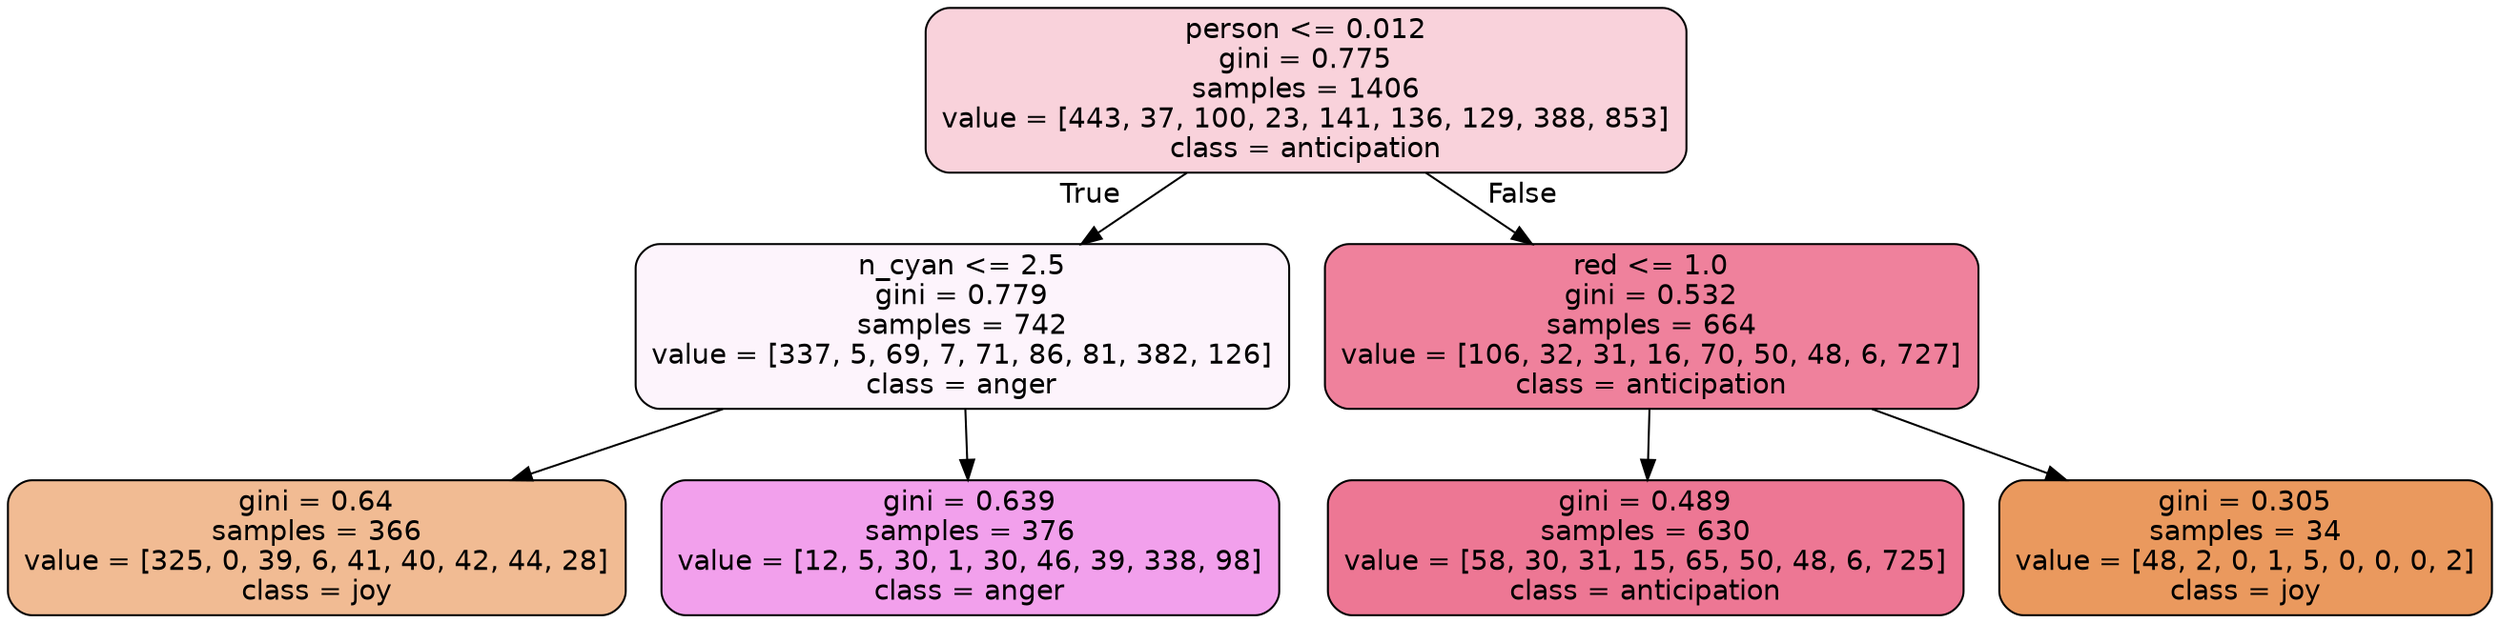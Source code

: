 digraph Tree {
node [shape=box, style="filled, rounded", color="black", fontname=helvetica] ;
edge [fontname=helvetica] ;
0 [label="person <= 0.012\ngini = 0.775\nsamples = 1406\nvalue = [443, 37, 100, 23, 141, 136, 129, 388, 853]\nclass = anticipation", fillcolor="#e539643a"] ;
1 [label="n_cyan <= 2.5\ngini = 0.779\nsamples = 742\nvalue = [337, 5, 69, 7, 71, 86, 81, 382, 126]\nclass = anger", fillcolor="#e539d70e"] ;
0 -> 1 [labeldistance=2.5, labelangle=45, headlabel="True"] ;
2 [label="gini = 0.64\nsamples = 366\nvalue = [325, 0, 39, 6, 41, 40, 42, 44, 28]\nclass = joy", fillcolor="#e581398a"] ;
1 -> 2 ;
3 [label="gini = 0.639\nsamples = 376\nvalue = [12, 5, 30, 1, 30, 46, 39, 338, 98]\nclass = anger", fillcolor="#e539d77a"] ;
1 -> 3 ;
4 [label="red <= 1.0\ngini = 0.532\nsamples = 664\nvalue = [106, 32, 31, 16, 70, 50, 48, 6, 727]\nclass = anticipation", fillcolor="#e53964a2"] ;
0 -> 4 [labeldistance=2.5, labelangle=-45, headlabel="False"] ;
5 [label="gini = 0.489\nsamples = 630\nvalue = [58, 30, 31, 15, 65, 50, 48, 6, 725]\nclass = anticipation", fillcolor="#e53964af"] ;
4 -> 5 ;
6 [label="gini = 0.305\nsamples = 34\nvalue = [48, 2, 0, 1, 5, 0, 0, 0, 2]\nclass = joy", fillcolor="#e58139cf"] ;
4 -> 6 ;
}